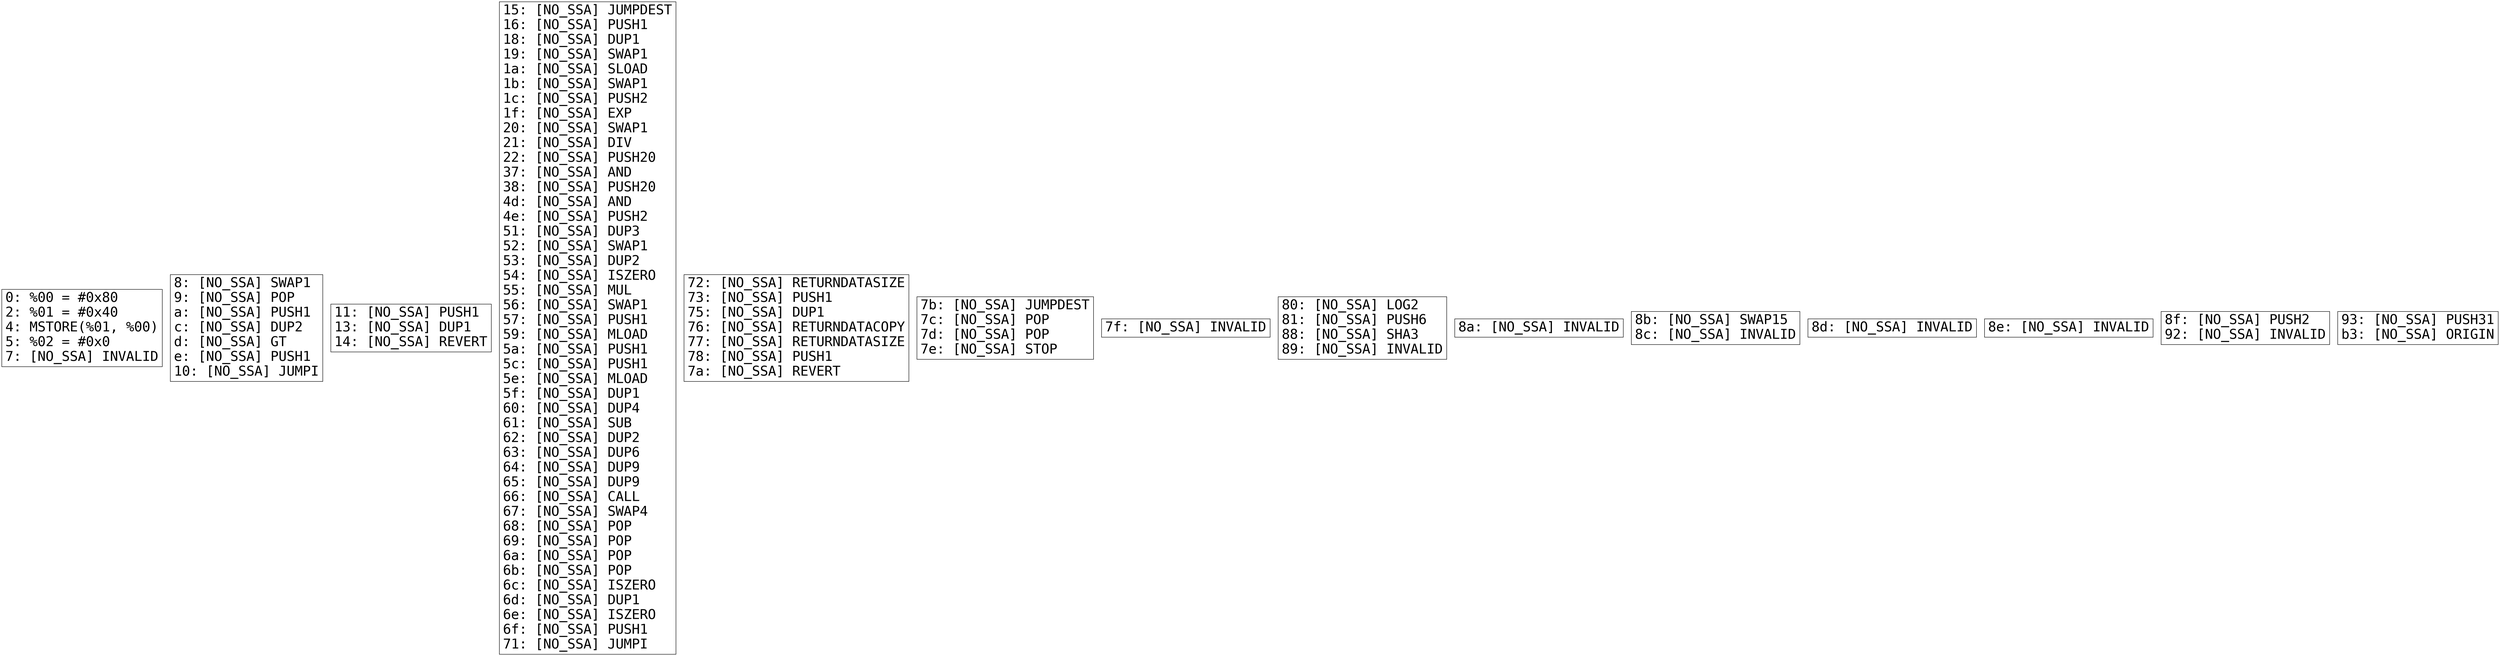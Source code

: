 digraph "graph.cfg.gv" {
	subgraph global {
		node [fontname=Courier fontsize=30.0 rank=same shape=box]
		block_0 [label="0: %00 = #0x80\l2: %01 = #0x40\l4: MSTORE(%01, %00)\l5: %02 = #0x0\l7: [NO_SSA] INVALID\l"]
		block_8 [label="8: [NO_SSA] SWAP1\l9: [NO_SSA] POP\la: [NO_SSA] PUSH1\lc: [NO_SSA] DUP2\ld: [NO_SSA] GT\le: [NO_SSA] PUSH1\l10: [NO_SSA] JUMPI\l"]
		block_11 [label="11: [NO_SSA] PUSH1\l13: [NO_SSA] DUP1\l14: [NO_SSA] REVERT\l"]
		block_15 [label="15: [NO_SSA] JUMPDEST\l16: [NO_SSA] PUSH1\l18: [NO_SSA] DUP1\l19: [NO_SSA] SWAP1\l1a: [NO_SSA] SLOAD\l1b: [NO_SSA] SWAP1\l1c: [NO_SSA] PUSH2\l1f: [NO_SSA] EXP\l20: [NO_SSA] SWAP1\l21: [NO_SSA] DIV\l22: [NO_SSA] PUSH20\l37: [NO_SSA] AND\l38: [NO_SSA] PUSH20\l4d: [NO_SSA] AND\l4e: [NO_SSA] PUSH2\l51: [NO_SSA] DUP3\l52: [NO_SSA] SWAP1\l53: [NO_SSA] DUP2\l54: [NO_SSA] ISZERO\l55: [NO_SSA] MUL\l56: [NO_SSA] SWAP1\l57: [NO_SSA] PUSH1\l59: [NO_SSA] MLOAD\l5a: [NO_SSA] PUSH1\l5c: [NO_SSA] PUSH1\l5e: [NO_SSA] MLOAD\l5f: [NO_SSA] DUP1\l60: [NO_SSA] DUP4\l61: [NO_SSA] SUB\l62: [NO_SSA] DUP2\l63: [NO_SSA] DUP6\l64: [NO_SSA] DUP9\l65: [NO_SSA] DUP9\l66: [NO_SSA] CALL\l67: [NO_SSA] SWAP4\l68: [NO_SSA] POP\l69: [NO_SSA] POP\l6a: [NO_SSA] POP\l6b: [NO_SSA] POP\l6c: [NO_SSA] ISZERO\l6d: [NO_SSA] DUP1\l6e: [NO_SSA] ISZERO\l6f: [NO_SSA] PUSH1\l71: [NO_SSA] JUMPI\l"]
		block_72 [label="72: [NO_SSA] RETURNDATASIZE\l73: [NO_SSA] PUSH1\l75: [NO_SSA] DUP1\l76: [NO_SSA] RETURNDATACOPY\l77: [NO_SSA] RETURNDATASIZE\l78: [NO_SSA] PUSH1\l7a: [NO_SSA] REVERT\l"]
		block_7b [label="7b: [NO_SSA] JUMPDEST\l7c: [NO_SSA] POP\l7d: [NO_SSA] POP\l7e: [NO_SSA] STOP\l"]
		block_7f [label="7f: [NO_SSA] INVALID\l"]
		block_80 [label="80: [NO_SSA] LOG2\l81: [NO_SSA] PUSH6\l88: [NO_SSA] SHA3\l89: [NO_SSA] INVALID\l"]
		block_8a [label="8a: [NO_SSA] INVALID\l"]
		block_8b [label="8b: [NO_SSA] SWAP15\l8c: [NO_SSA] INVALID\l"]
		block_8d [label="8d: [NO_SSA] INVALID\l"]
		block_8e [label="8e: [NO_SSA] INVALID\l"]
		block_8f [label="8f: [NO_SSA] PUSH2\l92: [NO_SSA] INVALID\l"]
		block_93 [label="93: [NO_SSA] PUSH31\lb3: [NO_SSA] ORIGIN\l"]
	}
}
